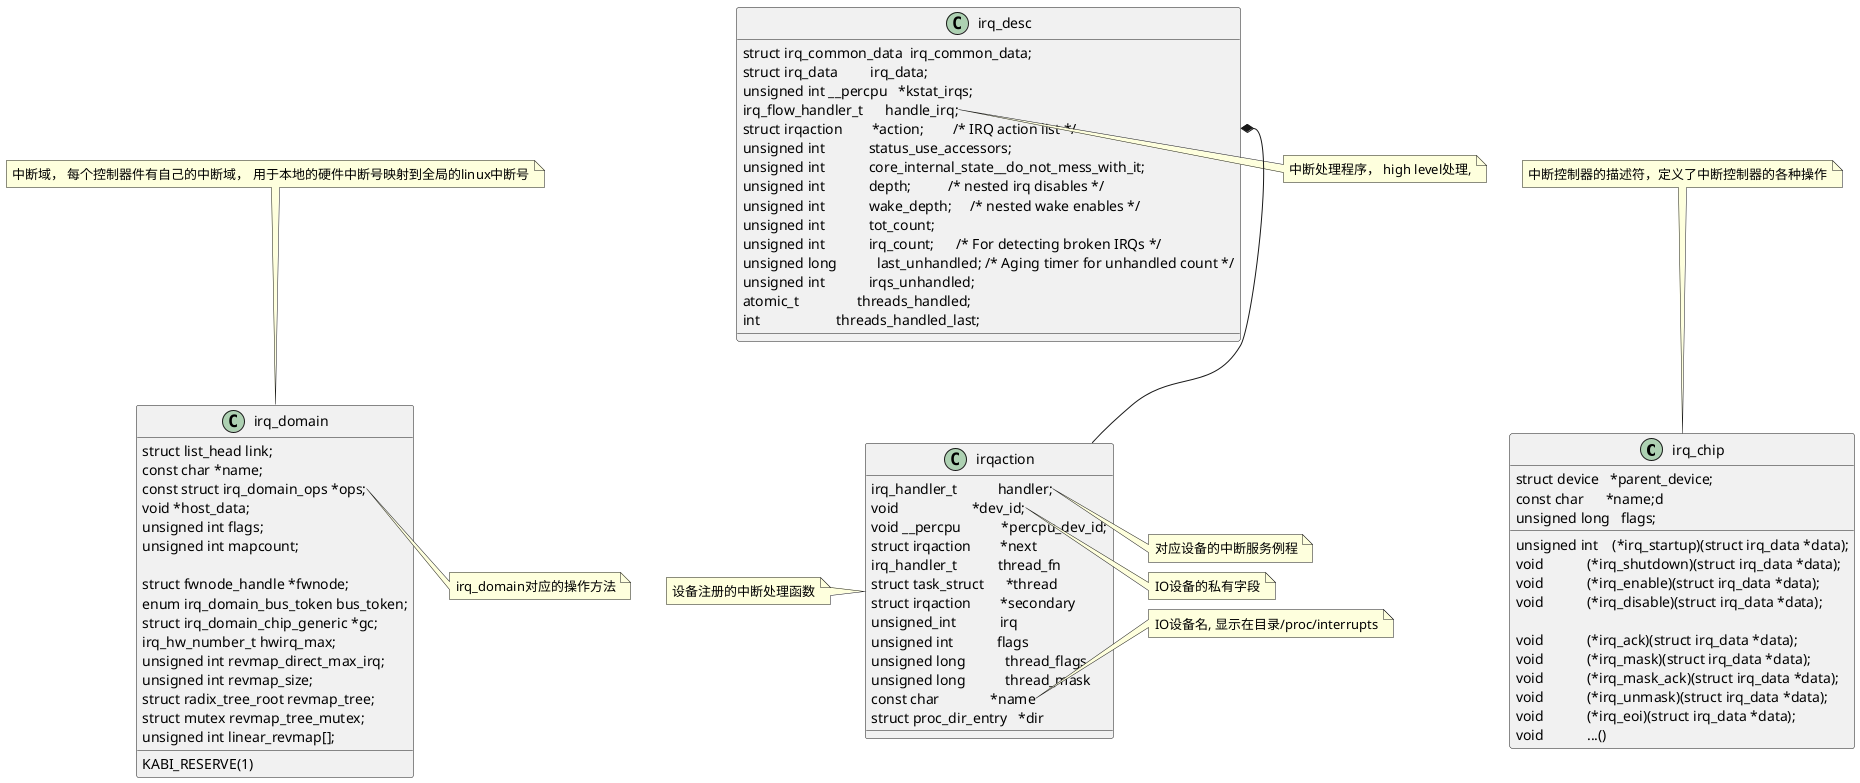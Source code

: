 @startuml
' left to right direction

class irq_chip {
        struct device   *parent_device;
        const char      *name;d
        unsigned long   flags;
        unsigned int    (*irq_startup)(struct irq_data *data);
        void            (*irq_shutdown)(struct irq_data *data);
        void            (*irq_enable)(struct irq_data *data);
        void            (*irq_disable)(struct irq_data *data);

        void            (*irq_ack)(struct irq_data *data);
        void            (*irq_mask)(struct irq_data *data);
        void            (*irq_mask_ack)(struct irq_data *data);
        void            (*irq_unmask)(struct irq_data *data);
        void            (*irq_eoi)(struct irq_data *data);
        void            ...()
}
note top: 中断控制器的描述符，定义了中断控制器的各种操作

class irq_domain {
        struct list_head link;
        const char *name;
        const struct irq_domain_ops *ops;
        void *host_data;
        unsigned int flags;
        unsigned int mapcount;

        struct fwnode_handle *fwnode;
        enum irq_domain_bus_token bus_token;
        struct irq_domain_chip_generic *gc;
        irq_hw_number_t hwirq_max;
        unsigned int revmap_direct_max_irq;
        unsigned int revmap_size;
        struct radix_tree_root revmap_tree;
        struct mutex revmap_tree_mutex;
        KABI_RESERVE(1)
        unsigned int linear_revmap[];
}

note top: 中断域， 每个控制器件有自己的中断域， 用于本地的硬件中断号映射到全局的linux中断号
note right of irq_domain::ops
    irq_domain对应的操作方法
end note


class irq_desc {
        struct irq_common_data  irq_common_data;
        struct irq_data         irq_data;
        unsigned int __percpu   *kstat_irqs;
        irq_flow_handler_t      handle_irq;
        struct irqaction        *action;        /* IRQ action list */
        unsigned int            status_use_accessors;
        unsigned int            core_internal_state__do_not_mess_with_it;
        unsigned int            depth;          /* nested irq disables */
        unsigned int            wake_depth;     /* nested wake enables */
        unsigned int            tot_count;
        unsigned int            irq_count;      /* For detecting broken IRQs */
        unsigned long           last_unhandled; /* Aging timer for unhandled count */
        unsigned int            irqs_unhandled;
        atomic_t                threads_handled;
        int                     threads_handled_last;
}

note right of irq_desc::handle_irq
    中断处理程序， high level处理,
end note

class irqaction {
        irq_handler_t           handler;
        void                    *dev_id;
        void __percpu           *percpu_dev_id;
        struct irqaction        *next
        irq_handler_t           thread_fn
        struct task_struct      *thread
        struct irqaction        *secondary
        unsigned_int            irq
        unsigned int            flags
        unsigned long           thread_flags
        unsigned long           thread_mask
        const char              *name
        struct proc_dir_entry   *dir
} 
note left: 设备注册的中断处理函数

note right of irqaction::handler
    对应设备的中断服务例程
end note

note right of irqaction::dev_id
    IO设备的私有字段
end note

note right of irqaction::name
    IO设备名, 显示在目录/proc/interrupts
end note

irq_desc::action *-- irqaction


@enduml

